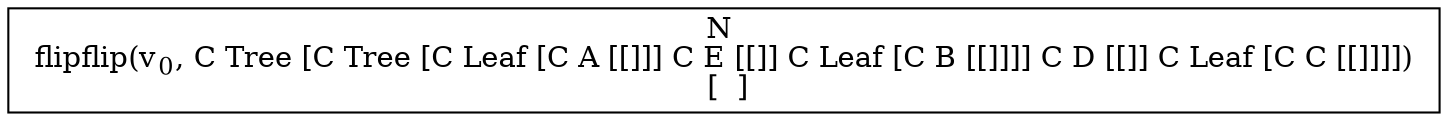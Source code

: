 digraph {
    graph [rankdir=TB
          ,bgcolor=transparent];
    node [shape=box
         ,fillcolor=white
         ,style=filled];
    0 [label=<N <BR/> flipflip(v<SUB>0</SUB>, C Tree [C Tree [C Leaf [C A [[]]] C E [[]] C Leaf [C B [[]]]] C D [[]] C Leaf [C C [[]]]]) <BR/>  [  ] >];
}